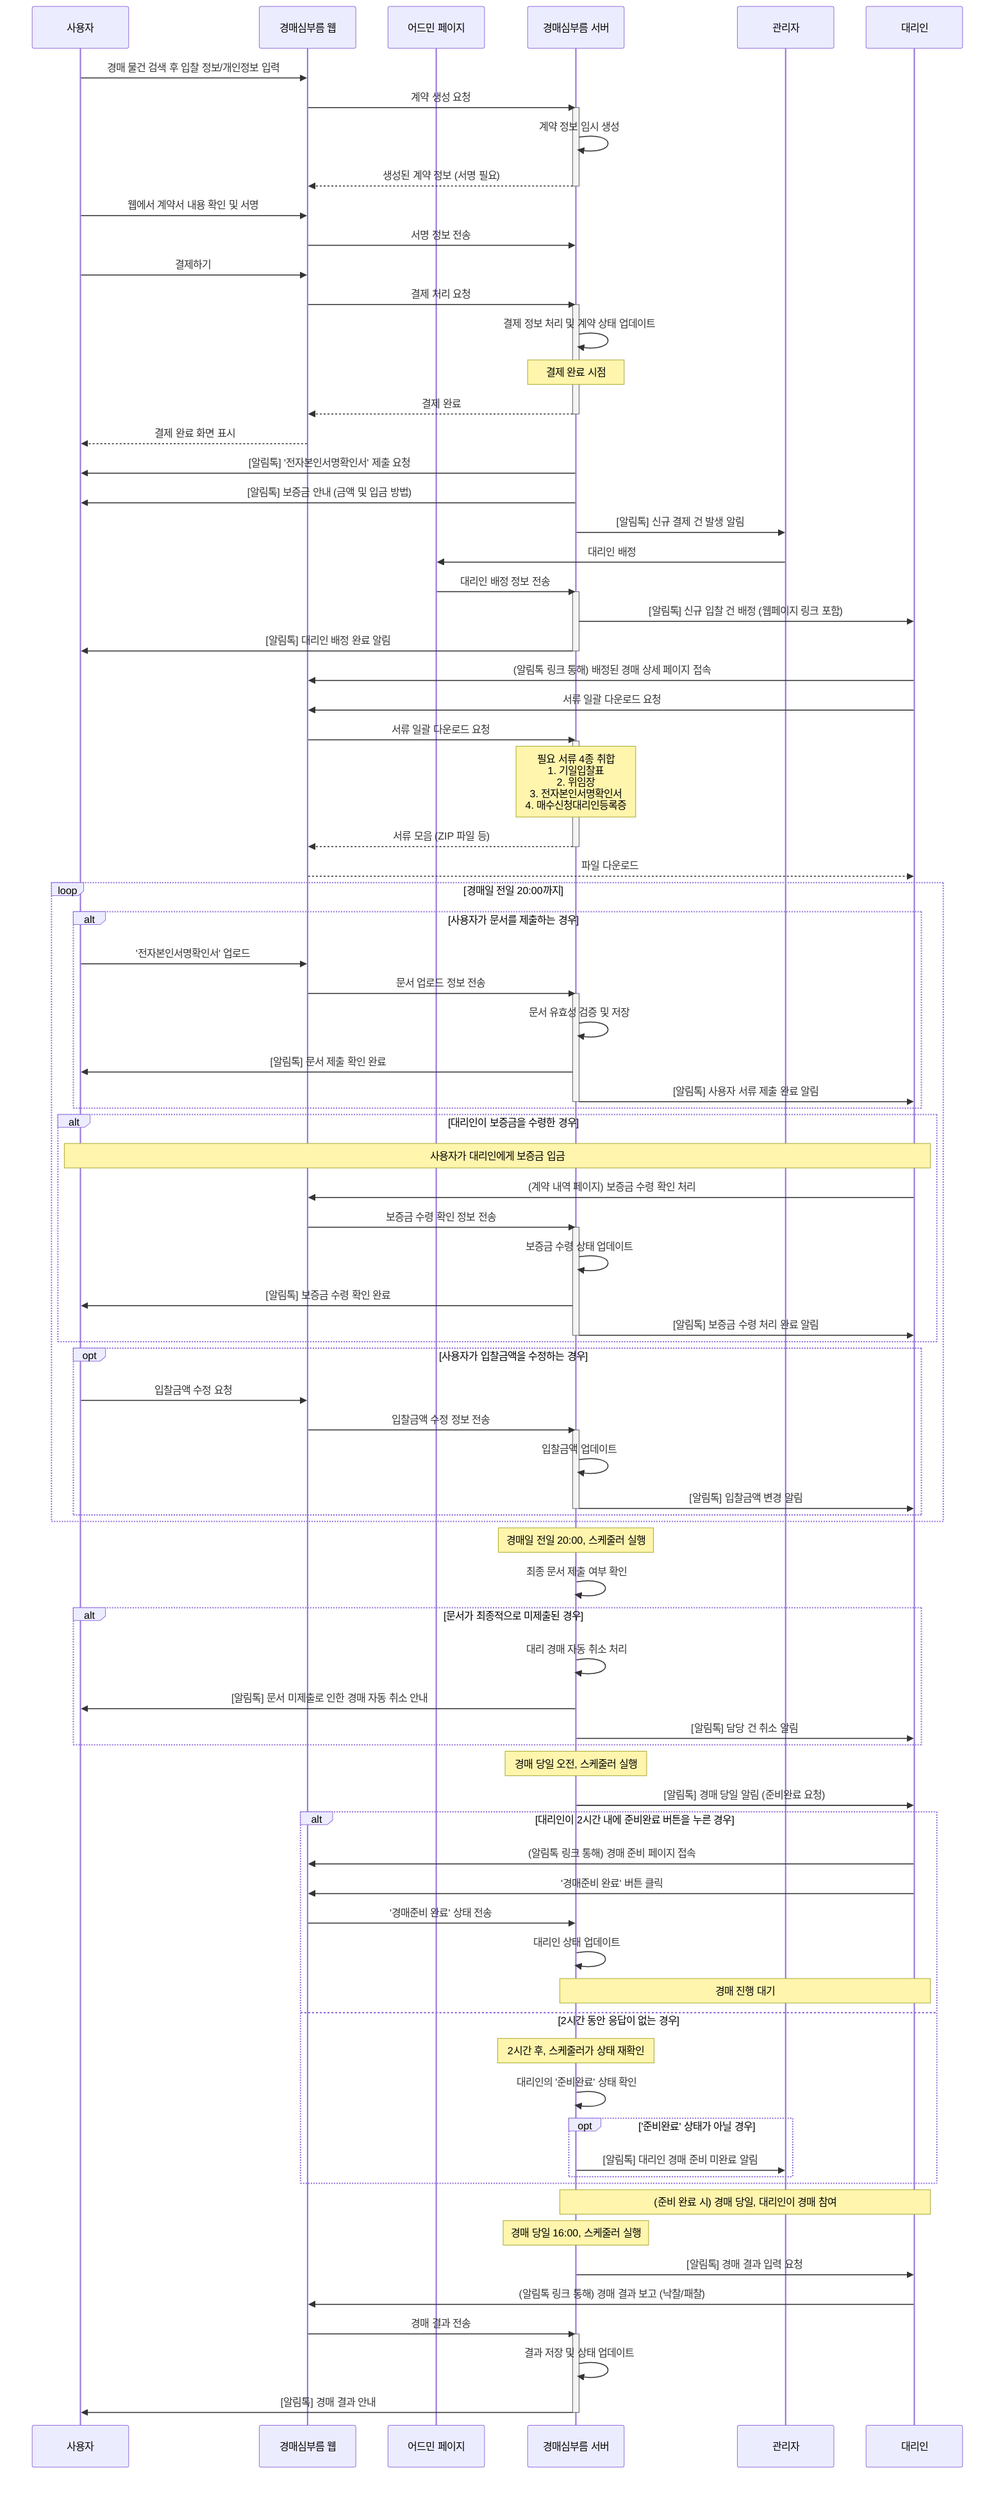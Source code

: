 sequenceDiagram
    participant User as 사용자
    participant Web as 경매심부름 웹
    participant AdminPage as 어드민 페이지
    participant Server as 경매심부름 서버
    participant Manager as 관리자
    participant Agent as 대리인

    %% 1. 입찰 신청, 계약 및 결제
    User->>Web: 경매 물건 검색 후 입찰 정보/개인정보 입력
    Web->>Server: 계약 생성 요청
    activate Server
    Server->>Server: 계약 정보 임시 생성
    Server-->>Web: 생성된 계약 정보 (서명 필요)
    deactivate Server

    User->>Web: 웹에서 계약서 내용 확인 및 서명
    Web->>Server: 서명 정보 전송
    
    User->>Web: 결제하기
    Web->>Server: 결제 처리 요청
    activate Server
    Server->>Server: 결제 정보 처리 및 계약 상태 업데이트
    Note over Server: 결제 완료 시점
    Server-->>Web: 결제 완료
    deactivate Server
    Web-->>User: 결제 완료 화면 표시

    %% 2. 결제 완료 후 처리
    Server->>User: [알림톡] '전자본인서명확인서' 제출 요청
    Server->>User: [알림톡] 보증금 안내 (금액 및 입금 방법)
    Server->>Manager: [알림톡] 신규 결제 건 발생 알림

    Manager->>AdminPage: 대리인 배정
    AdminPage->>Server: 대리인 배정 정보 전송
    activate Server
    Server->>Agent: [알림톡] 신규 입찰 건 배정 (웹페이지 링크 포함)
    Server->>User: [알림톡] 대리인 배정 완료 알림
    deactivate Server

    Agent->>Web: (알림톡 링크 통해) 배정된 경매 상세 페이지 접속
    Agent->>Web: 서류 일괄 다운로드 요청
    Web->>Server: 서류 일괄 다운로드 요청
    activate Server
    Note over Server: 필요 서류 4종 취합<br/>1. 기일입찰표<br/>2. 위임장<br/>3. 전자본인서명확인서<br/>4. 매수신청대리인등록증
    Server-->>Web: 서류 모음 (ZIP 파일 등)
    deactivate Server
    Web-->>Agent: 파일 다운로드

    %% 3. 문서 제출, 보증금 수령 및 입찰가 수정 (경매일 전일 20:00까지)
    loop 경매일 전일 20:00까지
        alt 사용자가 문서를 제출하는 경우
            User->>Web: '전자본인서명확인서' 업로드
            Web->>Server: 문서 업로드 정보 전송
            activate Server
            Server->>Server: 문서 유효성 검증 및 저장
            Server->>User: [알림톡] 문서 제출 확인 완료
            Server->>Agent: [알림톡] 사용자 서류 제출 완료 알림
            deactivate Server
        end

        alt 대리인이 보증금을 수령한 경우
            Note over User,Agent: 사용자가 대리인에게 보증금 입금
            Agent->>Web: (계약 내역 페이지) 보증금 수령 확인 처리
            Web->>Server: 보증금 수령 확인 정보 전송
            activate Server
            Server->>Server: 보증금 수령 상태 업데이트
            Server->>User: [알림톡] 보증금 수령 확인 완료
            Server->>Agent: [알림톡] 보증금 수령 처리 완료 알림
            deactivate Server
        end

        opt 사용자가 입찰금액을 수정하는 경우
            User->>Web: 입찰금액 수정 요청
            Web->>Server: 입찰금액 수정 정보 전송
            activate Server
            Server->>Server: 입찰금액 업데이트
            Server->>Agent: [알림톡] 입찰금액 변경 알림
            deactivate Server
        end
    end

    %% 4. 최종 문서 제출 확인 및 자동 취소
    Note over Server: 경매일 전일 20:00, 스케줄러 실행
    Server->>Server: 최종 문서 제출 여부 확인
    alt 문서가 최종적으로 미제출된 경우
        Server->>Server: 대리 경매 자동 취소 처리
        Server->>User: [알림톡] 문서 미제출로 인한 경매 자동 취소 안내
        Server->>Agent: [알림톡] 담당 건 취소 알림
    end

    %% 5. 경매 당일 준비
    Note over Server: 경매 당일 오전, 스케줄러 실행
    Server->>Agent: [알림톡] 경매 당일 알림 (준비완료 요청)
    
    alt 대리인이 2시간 내에 준비완료 버튼을 누른 경우
        Agent->>Web: (알림톡 링크 통해) 경매 준비 페이지 접속
        Agent->>Web: '경매준비 완료' 버튼 클릭
        Web->>Server: '경매준비 완료' 상태 전송
        Server->>Server: 대리인 상태 업데이트
        Note over Agent,Server: 경매 진행 대기
    else 2시간 동안 응답이 없는 경우
        Note over Server: 2시간 후, 스케줄러가 상태 재확인
        Server->>Server: 대리인의 '준비완료' 상태 확인
        opt '준비완료' 상태가 아닐 경우
            Server->>Manager: [알림톡] 대리인 경매 준비 미완료 알림
        end
    end

    %% 6. 경매 진행 및 결과 보고
    Note over Agent,Server: (준비 완료 시) 경매 당일, 대리인이 경매 참여

    Note over Server: 경매 당일 16:00, 스케줄러 실행
    Server->>Agent: [알림톡] 경매 결과 입력 요청

    Agent->>Web: (알림톡 링크 통해) 경매 결과 보고 (낙찰/패찰)
    Web->>Server: 경매 결과 전송
    activate Server
    Server->>Server: 결과 저장 및 상태 업데이트
    Server->>User: [알림톡] 경매 결과 안내
    deactivate Server